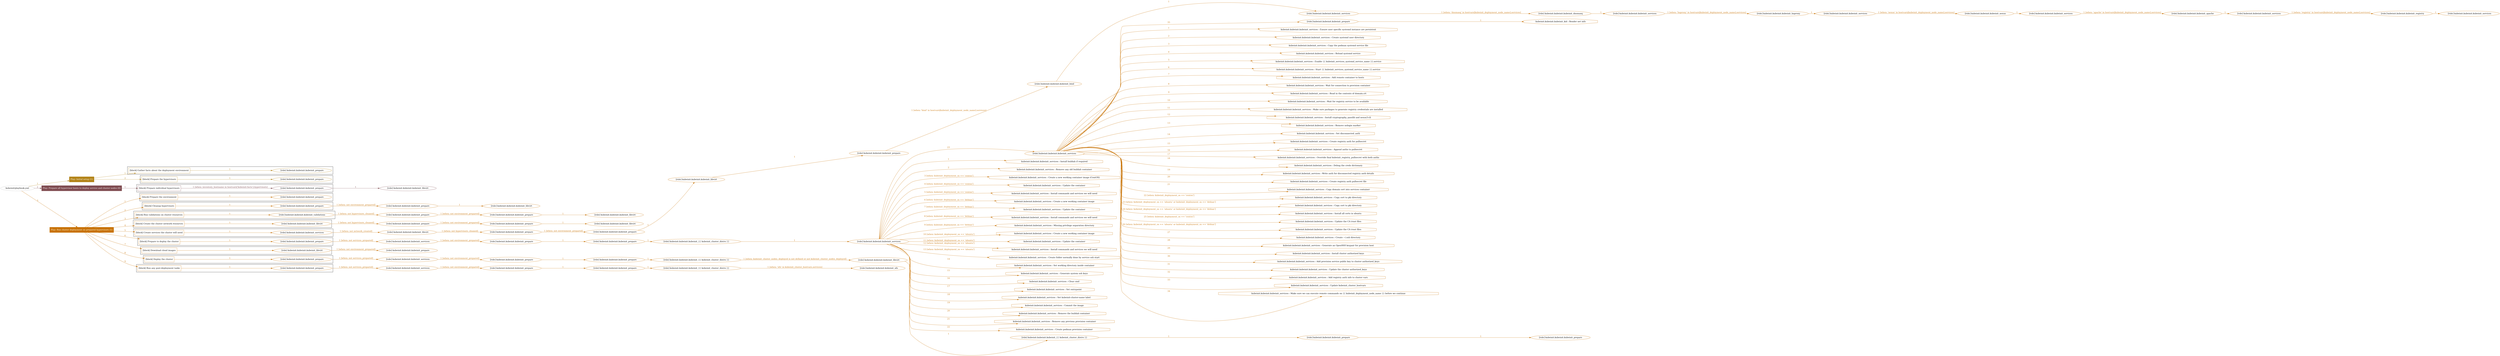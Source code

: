 digraph {
	graph [concentrate=true ordering=in rankdir=LR ratio=fill]
	edge [esep=5 sep=10]
	"kubeinit/playbook.yml" [id=root_node style=dotted]
	play_14b49552 [label="Play: Initial setup (1)" color="#b38419" fontcolor="#ffffff" id=play_14b49552 shape=box style=filled tooltip=localhost]
	"kubeinit/playbook.yml" -> play_14b49552 [label="1 " color="#b38419" fontcolor="#b38419" id=edge_a986f9f5 labeltooltip="1 " tooltip="1 "]
	subgraph "kubeinit.kubeinit.kubeinit_prepare" {
		role_c52e4ba6 [label="[role] kubeinit.kubeinit.kubeinit_prepare" color="#b38419" id=role_c52e4ba6 tooltip="kubeinit.kubeinit.kubeinit_prepare"]
	}
	subgraph "kubeinit.kubeinit.kubeinit_prepare" {
		role_e3ea20e2 [label="[role] kubeinit.kubeinit.kubeinit_prepare" color="#b38419" id=role_e3ea20e2 tooltip="kubeinit.kubeinit.kubeinit_prepare"]
	}
	subgraph "Play: Initial setup (1)" {
		play_14b49552 -> block_df73cec7 [label=1 color="#b38419" fontcolor="#b38419" id=edge_0e573be9 labeltooltip=1 tooltip=1]
		subgraph cluster_block_df73cec7 {
			block_df73cec7 [label="[block] Gather facts about the deployment environment" color="#b38419" id=block_df73cec7 labeltooltip="Gather facts about the deployment environment" shape=box tooltip="Gather facts about the deployment environment"]
			block_df73cec7 -> role_c52e4ba6 [label="1 " color="#b38419" fontcolor="#b38419" id=edge_92d0da86 labeltooltip="1 " tooltip="1 "]
		}
		play_14b49552 -> block_e66798b8 [label=2 color="#b38419" fontcolor="#b38419" id=edge_4ae37275 labeltooltip=2 tooltip=2]
		subgraph cluster_block_e66798b8 {
			block_e66798b8 [label="[block] Prepare the hypervisors" color="#b38419" id=block_e66798b8 labeltooltip="Prepare the hypervisors" shape=box tooltip="Prepare the hypervisors"]
			block_e66798b8 -> role_e3ea20e2 [label="1 " color="#b38419" fontcolor="#b38419" id=edge_d2b40ff8 labeltooltip="1 " tooltip="1 "]
		}
	}
	play_5f19fa8c [label="Play: Prepare all hypervisor hosts to deploy service and cluster nodes (0)" color="#804c51" fontcolor="#ffffff" id=play_5f19fa8c shape=box style=filled tooltip="Play: Prepare all hypervisor hosts to deploy service and cluster nodes (0)"]
	"kubeinit/playbook.yml" -> play_5f19fa8c [label="2 " color="#804c51" fontcolor="#804c51" id=edge_4a686f09 labeltooltip="2 " tooltip="2 "]
	subgraph "kubeinit.kubeinit.kubeinit_libvirt" {
		role_b34cf0af [label="[role] kubeinit.kubeinit.kubeinit_libvirt" color="#804c51" id=role_b34cf0af tooltip="kubeinit.kubeinit.kubeinit_libvirt"]
	}
	subgraph "kubeinit.kubeinit.kubeinit_prepare" {
		role_90ff77d1 [label="[role] kubeinit.kubeinit.kubeinit_prepare" color="#804c51" id=role_90ff77d1 tooltip="kubeinit.kubeinit.kubeinit_prepare"]
		role_90ff77d1 -> role_b34cf0af [label="1 " color="#804c51" fontcolor="#804c51" id=edge_4287f6c4 labeltooltip="1 " tooltip="1 "]
	}
	subgraph "Play: Prepare all hypervisor hosts to deploy service and cluster nodes (0)" {
		play_5f19fa8c -> block_794638ad [label=1 color="#804c51" fontcolor="#804c51" id=edge_c63b0b44 labeltooltip=1 tooltip=1]
		subgraph cluster_block_794638ad {
			block_794638ad [label="[block] Prepare individual hypervisors" color="#804c51" id=block_794638ad labeltooltip="Prepare individual hypervisors" shape=box tooltip="Prepare individual hypervisors"]
			block_794638ad -> role_90ff77d1 [label="1 [when: inventory_hostname in hostvars['kubeinit-facts'].hypervisors]" color="#804c51" fontcolor="#804c51" id=edge_e8cd7607 labeltooltip="1 [when: inventory_hostname in hostvars['kubeinit-facts'].hypervisors]" tooltip="1 [when: inventory_hostname in hostvars['kubeinit-facts'].hypervisors]"]
		}
	}
	play_a1a6cbe8 [label="Play: Run cluster deployment on prepared hypervisors (1)" color="#c87204" fontcolor="#ffffff" id=play_a1a6cbe8 shape=box style=filled tooltip=localhost]
	"kubeinit/playbook.yml" -> play_a1a6cbe8 [label="3 " color="#c87204" fontcolor="#c87204" id=edge_9405912e labeltooltip="3 " tooltip="3 "]
	subgraph "kubeinit.kubeinit.kubeinit_prepare" {
		role_a30bb5e8 [label="[role] kubeinit.kubeinit.kubeinit_prepare" color="#c87204" id=role_a30bb5e8 tooltip="kubeinit.kubeinit.kubeinit_prepare"]
	}
	subgraph "kubeinit.kubeinit.kubeinit_libvirt" {
		role_17483536 [label="[role] kubeinit.kubeinit.kubeinit_libvirt" color="#c87204" id=role_17483536 tooltip="kubeinit.kubeinit.kubeinit_libvirt"]
	}
	subgraph "kubeinit.kubeinit.kubeinit_prepare" {
		role_dd3bead9 [label="[role] kubeinit.kubeinit.kubeinit_prepare" color="#c87204" id=role_dd3bead9 tooltip="kubeinit.kubeinit.kubeinit_prepare"]
		role_dd3bead9 -> role_17483536 [label="1 " color="#c87204" fontcolor="#c87204" id=edge_c972f7fa labeltooltip="1 " tooltip="1 "]
	}
	subgraph "kubeinit.kubeinit.kubeinit_prepare" {
		role_7e6ba223 [label="[role] kubeinit.kubeinit.kubeinit_prepare" color="#c87204" id=role_7e6ba223 tooltip="kubeinit.kubeinit.kubeinit_prepare"]
		role_7e6ba223 -> role_dd3bead9 [label="1 [when: not environment_prepared]" color="#c87204" fontcolor="#c87204" id=edge_593a2364 labeltooltip="1 [when: not environment_prepared]" tooltip="1 [when: not environment_prepared]"]
	}
	subgraph "kubeinit.kubeinit.kubeinit_libvirt" {
		role_f03be914 [label="[role] kubeinit.kubeinit.kubeinit_libvirt" color="#c87204" id=role_f03be914 tooltip="kubeinit.kubeinit.kubeinit_libvirt"]
	}
	subgraph "kubeinit.kubeinit.kubeinit_prepare" {
		role_06a45aa7 [label="[role] kubeinit.kubeinit.kubeinit_prepare" color="#c87204" id=role_06a45aa7 tooltip="kubeinit.kubeinit.kubeinit_prepare"]
		role_06a45aa7 -> role_f03be914 [label="1 " color="#c87204" fontcolor="#c87204" id=edge_1e09e44c labeltooltip="1 " tooltip="1 "]
	}
	subgraph "kubeinit.kubeinit.kubeinit_prepare" {
		role_afc1d2fc [label="[role] kubeinit.kubeinit.kubeinit_prepare" color="#c87204" id=role_afc1d2fc tooltip="kubeinit.kubeinit.kubeinit_prepare"]
		role_afc1d2fc -> role_06a45aa7 [label="1 [when: not environment_prepared]" color="#c87204" fontcolor="#c87204" id=edge_bf6ff59b labeltooltip="1 [when: not environment_prepared]" tooltip="1 [when: not environment_prepared]"]
	}
	subgraph "kubeinit.kubeinit.kubeinit_validations" {
		role_f39ff398 [label="[role] kubeinit.kubeinit.kubeinit_validations" color="#c87204" id=role_f39ff398 tooltip="kubeinit.kubeinit.kubeinit_validations"]
		role_f39ff398 -> role_afc1d2fc [label="1 [when: not hypervisors_cleaned]" color="#c87204" fontcolor="#c87204" id=edge_bf6860e7 labeltooltip="1 [when: not hypervisors_cleaned]" tooltip="1 [when: not hypervisors_cleaned]"]
	}
	subgraph "kubeinit.kubeinit.kubeinit_libvirt" {
		role_f57dee1e [label="[role] kubeinit.kubeinit.kubeinit_libvirt" color="#c87204" id=role_f57dee1e tooltip="kubeinit.kubeinit.kubeinit_libvirt"]
	}
	subgraph "kubeinit.kubeinit.kubeinit_prepare" {
		role_b120816a [label="[role] kubeinit.kubeinit.kubeinit_prepare" color="#c87204" id=role_b120816a tooltip="kubeinit.kubeinit.kubeinit_prepare"]
		role_b120816a -> role_f57dee1e [label="1 " color="#c87204" fontcolor="#c87204" id=edge_47610585 labeltooltip="1 " tooltip="1 "]
	}
	subgraph "kubeinit.kubeinit.kubeinit_prepare" {
		role_3b7d7206 [label="[role] kubeinit.kubeinit.kubeinit_prepare" color="#c87204" id=role_3b7d7206 tooltip="kubeinit.kubeinit.kubeinit_prepare"]
		role_3b7d7206 -> role_b120816a [label="1 [when: not environment_prepared]" color="#c87204" fontcolor="#c87204" id=edge_65657459 labeltooltip="1 [when: not environment_prepared]" tooltip="1 [when: not environment_prepared]"]
	}
	subgraph "kubeinit.kubeinit.kubeinit_libvirt" {
		role_f8a3a617 [label="[role] kubeinit.kubeinit.kubeinit_libvirt" color="#c87204" id=role_f8a3a617 tooltip="kubeinit.kubeinit.kubeinit_libvirt"]
		role_f8a3a617 -> role_3b7d7206 [label="1 [when: not hypervisors_cleaned]" color="#c87204" fontcolor="#c87204" id=edge_04e09b4f labeltooltip="1 [when: not hypervisors_cleaned]" tooltip="1 [when: not hypervisors_cleaned]"]
	}
	subgraph "kubeinit.kubeinit.kubeinit_services" {
		role_aaa1e3bf [label="[role] kubeinit.kubeinit.kubeinit_services" color="#c87204" id=role_aaa1e3bf tooltip="kubeinit.kubeinit.kubeinit_services"]
	}
	subgraph "kubeinit.kubeinit.kubeinit_registry" {
		role_166652f7 [label="[role] kubeinit.kubeinit.kubeinit_registry" color="#c87204" id=role_166652f7 tooltip="kubeinit.kubeinit.kubeinit_registry"]
		role_166652f7 -> role_aaa1e3bf [label="1 " color="#c87204" fontcolor="#c87204" id=edge_fe655e1a labeltooltip="1 " tooltip="1 "]
	}
	subgraph "kubeinit.kubeinit.kubeinit_services" {
		role_41c83ebe [label="[role] kubeinit.kubeinit.kubeinit_services" color="#c87204" id=role_41c83ebe tooltip="kubeinit.kubeinit.kubeinit_services"]
		role_41c83ebe -> role_166652f7 [label="1 [when: 'registry' in hostvars[kubeinit_deployment_node_name].services]" color="#c87204" fontcolor="#c87204" id=edge_52c78a67 labeltooltip="1 [when: 'registry' in hostvars[kubeinit_deployment_node_name].services]" tooltip="1 [when: 'registry' in hostvars[kubeinit_deployment_node_name].services]"]
	}
	subgraph "kubeinit.kubeinit.kubeinit_apache" {
		role_ee3db47d [label="[role] kubeinit.kubeinit.kubeinit_apache" color="#c87204" id=role_ee3db47d tooltip="kubeinit.kubeinit.kubeinit_apache"]
		role_ee3db47d -> role_41c83ebe [label="1 " color="#c87204" fontcolor="#c87204" id=edge_4f78013e labeltooltip="1 " tooltip="1 "]
	}
	subgraph "kubeinit.kubeinit.kubeinit_services" {
		role_f1daa337 [label="[role] kubeinit.kubeinit.kubeinit_services" color="#c87204" id=role_f1daa337 tooltip="kubeinit.kubeinit.kubeinit_services"]
		role_f1daa337 -> role_ee3db47d [label="1 [when: 'apache' in hostvars[kubeinit_deployment_node_name].services]" color="#c87204" fontcolor="#c87204" id=edge_5a21b965 labeltooltip="1 [when: 'apache' in hostvars[kubeinit_deployment_node_name].services]" tooltip="1 [when: 'apache' in hostvars[kubeinit_deployment_node_name].services]"]
	}
	subgraph "kubeinit.kubeinit.kubeinit_nexus" {
		role_b5858739 [label="[role] kubeinit.kubeinit.kubeinit_nexus" color="#c87204" id=role_b5858739 tooltip="kubeinit.kubeinit.kubeinit_nexus"]
		role_b5858739 -> role_f1daa337 [label="1 " color="#c87204" fontcolor="#c87204" id=edge_f727fecd labeltooltip="1 " tooltip="1 "]
	}
	subgraph "kubeinit.kubeinit.kubeinit_services" {
		role_0dfc862a [label="[role] kubeinit.kubeinit.kubeinit_services" color="#c87204" id=role_0dfc862a tooltip="kubeinit.kubeinit.kubeinit_services"]
		role_0dfc862a -> role_b5858739 [label="1 [when: 'nexus' in hostvars[kubeinit_deployment_node_name].services]" color="#c87204" fontcolor="#c87204" id=edge_68ad1249 labeltooltip="1 [when: 'nexus' in hostvars[kubeinit_deployment_node_name].services]" tooltip="1 [when: 'nexus' in hostvars[kubeinit_deployment_node_name].services]"]
	}
	subgraph "kubeinit.kubeinit.kubeinit_haproxy" {
		role_a8c46e12 [label="[role] kubeinit.kubeinit.kubeinit_haproxy" color="#c87204" id=role_a8c46e12 tooltip="kubeinit.kubeinit.kubeinit_haproxy"]
		role_a8c46e12 -> role_0dfc862a [label="1 " color="#c87204" fontcolor="#c87204" id=edge_65d0a08c labeltooltip="1 " tooltip="1 "]
	}
	subgraph "kubeinit.kubeinit.kubeinit_services" {
		role_1e174405 [label="[role] kubeinit.kubeinit.kubeinit_services" color="#c87204" id=role_1e174405 tooltip="kubeinit.kubeinit.kubeinit_services"]
		role_1e174405 -> role_a8c46e12 [label="1 [when: 'haproxy' in hostvars[kubeinit_deployment_node_name].services]" color="#c87204" fontcolor="#c87204" id=edge_b3297261 labeltooltip="1 [when: 'haproxy' in hostvars[kubeinit_deployment_node_name].services]" tooltip="1 [when: 'haproxy' in hostvars[kubeinit_deployment_node_name].services]"]
	}
	subgraph "kubeinit.kubeinit.kubeinit_dnsmasq" {
		role_90327a6c [label="[role] kubeinit.kubeinit.kubeinit_dnsmasq" color="#c87204" id=role_90327a6c tooltip="kubeinit.kubeinit.kubeinit_dnsmasq"]
		role_90327a6c -> role_1e174405 [label="1 " color="#c87204" fontcolor="#c87204" id=edge_d9d99adb labeltooltip="1 " tooltip="1 "]
	}
	subgraph "kubeinit.kubeinit.kubeinit_services" {
		role_fb96ee8d [label="[role] kubeinit.kubeinit.kubeinit_services" color="#c87204" id=role_fb96ee8d tooltip="kubeinit.kubeinit.kubeinit_services"]
		role_fb96ee8d -> role_90327a6c [label="1 [when: 'dnsmasq' in hostvars[kubeinit_deployment_node_name].services]" color="#c87204" fontcolor="#c87204" id=edge_5150b29b labeltooltip="1 [when: 'dnsmasq' in hostvars[kubeinit_deployment_node_name].services]" tooltip="1 [when: 'dnsmasq' in hostvars[kubeinit_deployment_node_name].services]"]
	}
	subgraph "kubeinit.kubeinit.kubeinit_bind" {
		role_d61b7797 [label="[role] kubeinit.kubeinit.kubeinit_bind" color="#c87204" id=role_d61b7797 tooltip="kubeinit.kubeinit.kubeinit_bind"]
		role_d61b7797 -> role_fb96ee8d [label="1 " color="#c87204" fontcolor="#c87204" id=edge_3a159336 labeltooltip="1 " tooltip="1 "]
	}
	subgraph "kubeinit.kubeinit.kubeinit_prepare" {
		role_449207cf [label="[role] kubeinit.kubeinit.kubeinit_prepare" color="#c87204" id=role_449207cf tooltip="kubeinit.kubeinit.kubeinit_prepare"]
		role_449207cf -> role_d61b7797 [label="1 [when: 'bind' in hostvars[kubeinit_deployment_node_name].services]" color="#c87204" fontcolor="#c87204" id=edge_28a02594 labeltooltip="1 [when: 'bind' in hostvars[kubeinit_deployment_node_name].services]" tooltip="1 [when: 'bind' in hostvars[kubeinit_deployment_node_name].services]"]
	}
	subgraph "kubeinit.kubeinit.kubeinit_libvirt" {
		role_b91aa616 [label="[role] kubeinit.kubeinit.kubeinit_libvirt" color="#c87204" id=role_b91aa616 tooltip="kubeinit.kubeinit.kubeinit_libvirt"]
		role_b91aa616 -> role_449207cf [label="1 " color="#c87204" fontcolor="#c87204" id=edge_6de85b43 labeltooltip="1 " tooltip="1 "]
	}
	subgraph "kubeinit.kubeinit.kubeinit_prepare" {
		role_0d745411 [label="[role] kubeinit.kubeinit.kubeinit_prepare" color="#c87204" id=role_0d745411 tooltip="kubeinit.kubeinit.kubeinit_prepare"]
		role_0d745411 -> role_b91aa616 [label="1 " color="#c87204" fontcolor="#c87204" id=edge_c93659b0 labeltooltip="1 " tooltip="1 "]
	}
	subgraph "kubeinit.kubeinit.kubeinit_prepare" {
		role_165c6d7b [label="[role] kubeinit.kubeinit.kubeinit_prepare" color="#c87204" id=role_165c6d7b tooltip="kubeinit.kubeinit.kubeinit_prepare"]
		role_165c6d7b -> role_0d745411 [label="1 [when: not environment_prepared]" color="#c87204" fontcolor="#c87204" id=edge_9a84360a labeltooltip="1 [when: not environment_prepared]" tooltip="1 [when: not environment_prepared]"]
	}
	subgraph "kubeinit.kubeinit.kubeinit_libvirt" {
		role_c297d631 [label="[role] kubeinit.kubeinit.kubeinit_libvirt" color="#c87204" id=role_c297d631 tooltip="kubeinit.kubeinit.kubeinit_libvirt"]
		role_c297d631 -> role_165c6d7b [label="1 [when: not hypervisors_cleaned]" color="#c87204" fontcolor="#c87204" id=edge_70e7e225 labeltooltip="1 [when: not hypervisors_cleaned]" tooltip="1 [when: not hypervisors_cleaned]"]
	}
	subgraph "kubeinit.kubeinit.kubeinit_services" {
		role_09ea6b0f [label="[role] kubeinit.kubeinit.kubeinit_services" color="#c87204" id=role_09ea6b0f tooltip="kubeinit.kubeinit.kubeinit_services"]
		role_09ea6b0f -> role_c297d631 [label="1 [when: not network_created]" color="#c87204" fontcolor="#c87204" id=edge_462a068d labeltooltip="1 [when: not network_created]" tooltip="1 [when: not network_created]"]
	}
	subgraph "kubeinit.kubeinit.kubeinit_prepare" {
		role_a5823608 [label="[role] kubeinit.kubeinit.kubeinit_prepare" color="#c87204" id=role_a5823608 tooltip="kubeinit.kubeinit.kubeinit_prepare"]
		task_0bee5dcc [label="kubeinit.kubeinit.kubeinit_kid : Render net info" color="#c87204" id=task_0bee5dcc shape=octagon tooltip="kubeinit.kubeinit.kubeinit_kid : Render net info"]
		role_a5823608 -> task_0bee5dcc [label="1 " color="#c87204" fontcolor="#c87204" id=edge_98d66ce1 labeltooltip="1 " tooltip="1 "]
	}
	subgraph "kubeinit.kubeinit.kubeinit_services" {
		role_98a66a96 [label="[role] kubeinit.kubeinit.kubeinit_services" color="#c87204" id=role_98a66a96 tooltip="kubeinit.kubeinit.kubeinit_services"]
		task_49e4d06f [label="kubeinit.kubeinit.kubeinit_services : Ensure user specific systemd instance are persistent" color="#c87204" id=task_49e4d06f shape=octagon tooltip="kubeinit.kubeinit.kubeinit_services : Ensure user specific systemd instance are persistent"]
		role_98a66a96 -> task_49e4d06f [label="1 " color="#c87204" fontcolor="#c87204" id=edge_032ee40f labeltooltip="1 " tooltip="1 "]
		task_244deec5 [label="kubeinit.kubeinit.kubeinit_services : Create systemd user directory" color="#c87204" id=task_244deec5 shape=octagon tooltip="kubeinit.kubeinit.kubeinit_services : Create systemd user directory"]
		role_98a66a96 -> task_244deec5 [label="2 " color="#c87204" fontcolor="#c87204" id=edge_32d5833c labeltooltip="2 " tooltip="2 "]
		task_f905f146 [label="kubeinit.kubeinit.kubeinit_services : Copy the podman systemd service file" color="#c87204" id=task_f905f146 shape=octagon tooltip="kubeinit.kubeinit.kubeinit_services : Copy the podman systemd service file"]
		role_98a66a96 -> task_f905f146 [label="3 " color="#c87204" fontcolor="#c87204" id=edge_af263d8a labeltooltip="3 " tooltip="3 "]
		task_ef0f544e [label="kubeinit.kubeinit.kubeinit_services : Reload systemd service" color="#c87204" id=task_ef0f544e shape=octagon tooltip="kubeinit.kubeinit.kubeinit_services : Reload systemd service"]
		role_98a66a96 -> task_ef0f544e [label="4 " color="#c87204" fontcolor="#c87204" id=edge_ed5d85e0 labeltooltip="4 " tooltip="4 "]
		task_0283d09c [label="kubeinit.kubeinit.kubeinit_services : Enable {{ kubeinit_services_systemd_service_name }}.service" color="#c87204" id=task_0283d09c shape=octagon tooltip="kubeinit.kubeinit.kubeinit_services : Enable {{ kubeinit_services_systemd_service_name }}.service"]
		role_98a66a96 -> task_0283d09c [label="5 " color="#c87204" fontcolor="#c87204" id=edge_3c37c8f4 labeltooltip="5 " tooltip="5 "]
		task_30a2f1d0 [label="kubeinit.kubeinit.kubeinit_services : Start {{ kubeinit_services_systemd_service_name }}.service" color="#c87204" id=task_30a2f1d0 shape=octagon tooltip="kubeinit.kubeinit.kubeinit_services : Start {{ kubeinit_services_systemd_service_name }}.service"]
		role_98a66a96 -> task_30a2f1d0 [label="6 " color="#c87204" fontcolor="#c87204" id=edge_1918f918 labeltooltip="6 " tooltip="6 "]
		task_5c8901ee [label="kubeinit.kubeinit.kubeinit_services : Add remote container to hosts" color="#c87204" id=task_5c8901ee shape=octagon tooltip="kubeinit.kubeinit.kubeinit_services : Add remote container to hosts"]
		role_98a66a96 -> task_5c8901ee [label="7 " color="#c87204" fontcolor="#c87204" id=edge_558938bf labeltooltip="7 " tooltip="7 "]
		task_d16afaf0 [label="kubeinit.kubeinit.kubeinit_services : Wait for connection to provision container" color="#c87204" id=task_d16afaf0 shape=octagon tooltip="kubeinit.kubeinit.kubeinit_services : Wait for connection to provision container"]
		role_98a66a96 -> task_d16afaf0 [label="8 " color="#c87204" fontcolor="#c87204" id=edge_e52eb3bf labeltooltip="8 " tooltip="8 "]
		task_ceae9f1d [label="kubeinit.kubeinit.kubeinit_services : Read in the contents of domain.crt" color="#c87204" id=task_ceae9f1d shape=octagon tooltip="kubeinit.kubeinit.kubeinit_services : Read in the contents of domain.crt"]
		role_98a66a96 -> task_ceae9f1d [label="9 " color="#c87204" fontcolor="#c87204" id=edge_4d0b089c labeltooltip="9 " tooltip="9 "]
		task_f2282ed3 [label="kubeinit.kubeinit.kubeinit_services : Wait for registry service to be available" color="#c87204" id=task_f2282ed3 shape=octagon tooltip="kubeinit.kubeinit.kubeinit_services : Wait for registry service to be available"]
		role_98a66a96 -> task_f2282ed3 [label="10 " color="#c87204" fontcolor="#c87204" id=edge_bd885521 labeltooltip="10 " tooltip="10 "]
		task_ec4ba01b [label="kubeinit.kubeinit.kubeinit_services : Make sure packages to generate registry credentials are installed" color="#c87204" id=task_ec4ba01b shape=octagon tooltip="kubeinit.kubeinit.kubeinit_services : Make sure packages to generate registry credentials are installed"]
		role_98a66a96 -> task_ec4ba01b [label="11 " color="#c87204" fontcolor="#c87204" id=edge_45d31757 labeltooltip="11 " tooltip="11 "]
		task_61ea5884 [label="kubeinit.kubeinit.kubeinit_services : Install cryptography, passlib and nexus3-cli" color="#c87204" id=task_61ea5884 shape=octagon tooltip="kubeinit.kubeinit.kubeinit_services : Install cryptography, passlib and nexus3-cli"]
		role_98a66a96 -> task_61ea5884 [label="12 " color="#c87204" fontcolor="#c87204" id=edge_80b260c4 labeltooltip="12 " tooltip="12 "]
		task_0404d91e [label="kubeinit.kubeinit.kubeinit_services : Remove nologin marker" color="#c87204" id=task_0404d91e shape=octagon tooltip="kubeinit.kubeinit.kubeinit_services : Remove nologin marker"]
		role_98a66a96 -> task_0404d91e [label="13 " color="#c87204" fontcolor="#c87204" id=edge_97a1a985 labeltooltip="13 " tooltip="13 "]
		task_41164f62 [label="kubeinit.kubeinit.kubeinit_services : Set disconnected_auth" color="#c87204" id=task_41164f62 shape=octagon tooltip="kubeinit.kubeinit.kubeinit_services : Set disconnected_auth"]
		role_98a66a96 -> task_41164f62 [label="14 " color="#c87204" fontcolor="#c87204" id=edge_256f8777 labeltooltip="14 " tooltip="14 "]
		task_9260ff17 [label="kubeinit.kubeinit.kubeinit_services : Create registry auth for pullsecret" color="#c87204" id=task_9260ff17 shape=octagon tooltip="kubeinit.kubeinit.kubeinit_services : Create registry auth for pullsecret"]
		role_98a66a96 -> task_9260ff17 [label="15 " color="#c87204" fontcolor="#c87204" id=edge_aa6edb82 labeltooltip="15 " tooltip="15 "]
		task_2f8a5fc6 [label="kubeinit.kubeinit.kubeinit_services : Append auths to pullsecret" color="#c87204" id=task_2f8a5fc6 shape=octagon tooltip="kubeinit.kubeinit.kubeinit_services : Append auths to pullsecret"]
		role_98a66a96 -> task_2f8a5fc6 [label="16 " color="#c87204" fontcolor="#c87204" id=edge_a07389bd labeltooltip="16 " tooltip="16 "]
		task_87f32be9 [label="kubeinit.kubeinit.kubeinit_services : Override final kubeinit_registry_pullsecret with both auths" color="#c87204" id=task_87f32be9 shape=octagon tooltip="kubeinit.kubeinit.kubeinit_services : Override final kubeinit_registry_pullsecret with both auths"]
		role_98a66a96 -> task_87f32be9 [label="17 " color="#c87204" fontcolor="#c87204" id=edge_c97fc7d3 labeltooltip="17 " tooltip="17 "]
		task_c333db0b [label="kubeinit.kubeinit.kubeinit_services : Debug the creds dictionary" color="#c87204" id=task_c333db0b shape=octagon tooltip="kubeinit.kubeinit.kubeinit_services : Debug the creds dictionary"]
		role_98a66a96 -> task_c333db0b [label="18 " color="#c87204" fontcolor="#c87204" id=edge_b3288c5d labeltooltip="18 " tooltip="18 "]
		task_b1cd8706 [label="kubeinit.kubeinit.kubeinit_services : Write auth for disconnected registry auth details" color="#c87204" id=task_b1cd8706 shape=octagon tooltip="kubeinit.kubeinit.kubeinit_services : Write auth for disconnected registry auth details"]
		role_98a66a96 -> task_b1cd8706 [label="19 " color="#c87204" fontcolor="#c87204" id=edge_37c8a78a labeltooltip="19 " tooltip="19 "]
		task_ac762a9e [label="kubeinit.kubeinit.kubeinit_services : Create registry auth pullsecret file" color="#c87204" id=task_ac762a9e shape=octagon tooltip="kubeinit.kubeinit.kubeinit_services : Create registry auth pullsecret file"]
		role_98a66a96 -> task_ac762a9e [label="20 " color="#c87204" fontcolor="#c87204" id=edge_f92ff9a3 labeltooltip="20 " tooltip="20 "]
		task_2e6e21cb [label="kubeinit.kubeinit.kubeinit_services : Copy domain cert into services container" color="#c87204" id=task_2e6e21cb shape=octagon tooltip="kubeinit.kubeinit.kubeinit_services : Copy domain cert into services container"]
		role_98a66a96 -> task_2e6e21cb [label="21 " color="#c87204" fontcolor="#c87204" id=edge_0c2b1e9d labeltooltip="21 " tooltip="21 "]
		task_a56305eb [label="kubeinit.kubeinit.kubeinit_services : Copy cert to pki directory" color="#c87204" id=task_a56305eb shape=octagon tooltip="kubeinit.kubeinit.kubeinit_services : Copy cert to pki directory"]
		role_98a66a96 -> task_a56305eb [label="22 [when: kubeinit_deployment_os == 'centos']" color="#c87204" fontcolor="#c87204" id=edge_6df8f9f9 labeltooltip="22 [when: kubeinit_deployment_os == 'centos']" tooltip="22 [when: kubeinit_deployment_os == 'centos']"]
		task_9d3c7a23 [label="kubeinit.kubeinit.kubeinit_services : Copy cert to pki directory" color="#c87204" id=task_9d3c7a23 shape=octagon tooltip="kubeinit.kubeinit.kubeinit_services : Copy cert to pki directory"]
		role_98a66a96 -> task_9d3c7a23 [label="23 [when: kubeinit_deployment_os == 'ubuntu' or kubeinit_deployment_os == 'debian']" color="#c87204" fontcolor="#c87204" id=edge_798334ef labeltooltip="23 [when: kubeinit_deployment_os == 'ubuntu' or kubeinit_deployment_os == 'debian']" tooltip="23 [when: kubeinit_deployment_os == 'ubuntu' or kubeinit_deployment_os == 'debian']"]
		task_382c5072 [label="kubeinit.kubeinit.kubeinit_services : Install all certs in ubuntu" color="#c87204" id=task_382c5072 shape=octagon tooltip="kubeinit.kubeinit.kubeinit_services : Install all certs in ubuntu"]
		role_98a66a96 -> task_382c5072 [label="24 [when: kubeinit_deployment_os == 'ubuntu' or kubeinit_deployment_os == 'debian']" color="#c87204" fontcolor="#c87204" id=edge_3c798eec labeltooltip="24 [when: kubeinit_deployment_os == 'ubuntu' or kubeinit_deployment_os == 'debian']" tooltip="24 [when: kubeinit_deployment_os == 'ubuntu' or kubeinit_deployment_os == 'debian']"]
		task_754db54e [label="kubeinit.kubeinit.kubeinit_services : Update the CA trust files" color="#c87204" id=task_754db54e shape=octagon tooltip="kubeinit.kubeinit.kubeinit_services : Update the CA trust files"]
		role_98a66a96 -> task_754db54e [label="25 [when: kubeinit_deployment_os == 'centos']" color="#c87204" fontcolor="#c87204" id=edge_daa41571 labeltooltip="25 [when: kubeinit_deployment_os == 'centos']" tooltip="25 [when: kubeinit_deployment_os == 'centos']"]
		task_a147da29 [label="kubeinit.kubeinit.kubeinit_services : Update the CA trust files" color="#c87204" id=task_a147da29 shape=octagon tooltip="kubeinit.kubeinit.kubeinit_services : Update the CA trust files"]
		role_98a66a96 -> task_a147da29 [label="26 [when: kubeinit_deployment_os == 'ubuntu' or kubeinit_deployment_os == 'debian']" color="#c87204" fontcolor="#c87204" id=edge_f9c717dc labeltooltip="26 [when: kubeinit_deployment_os == 'ubuntu' or kubeinit_deployment_os == 'debian']" tooltip="26 [when: kubeinit_deployment_os == 'ubuntu' or kubeinit_deployment_os == 'debian']"]
		task_0de976be [label="kubeinit.kubeinit.kubeinit_services : Create ~/.ssh directory" color="#c87204" id=task_0de976be shape=octagon tooltip="kubeinit.kubeinit.kubeinit_services : Create ~/.ssh directory"]
		role_98a66a96 -> task_0de976be [label="27 " color="#c87204" fontcolor="#c87204" id=edge_6ef12c9b labeltooltip="27 " tooltip="27 "]
		task_4e99ddeb [label="kubeinit.kubeinit.kubeinit_services : Generate an OpenSSH keypair for provision host" color="#c87204" id=task_4e99ddeb shape=octagon tooltip="kubeinit.kubeinit.kubeinit_services : Generate an OpenSSH keypair for provision host"]
		role_98a66a96 -> task_4e99ddeb [label="28 " color="#c87204" fontcolor="#c87204" id=edge_50e0fe95 labeltooltip="28 " tooltip="28 "]
		task_5c3d356f [label="kubeinit.kubeinit.kubeinit_services : Install cluster authorized keys" color="#c87204" id=task_5c3d356f shape=octagon tooltip="kubeinit.kubeinit.kubeinit_services : Install cluster authorized keys"]
		role_98a66a96 -> task_5c3d356f [label="29 " color="#c87204" fontcolor="#c87204" id=edge_1a003898 labeltooltip="29 " tooltip="29 "]
		task_f0157242 [label="kubeinit.kubeinit.kubeinit_services : Add provision service public key to cluster authorized_keys" color="#c87204" id=task_f0157242 shape=octagon tooltip="kubeinit.kubeinit.kubeinit_services : Add provision service public key to cluster authorized_keys"]
		role_98a66a96 -> task_f0157242 [label="30 " color="#c87204" fontcolor="#c87204" id=edge_92a933ab labeltooltip="30 " tooltip="30 "]
		task_866e7571 [label="kubeinit.kubeinit.kubeinit_services : Update the cluster authorized_keys" color="#c87204" id=task_866e7571 shape=octagon tooltip="kubeinit.kubeinit.kubeinit_services : Update the cluster authorized_keys"]
		role_98a66a96 -> task_866e7571 [label="31 " color="#c87204" fontcolor="#c87204" id=edge_fcca4283 labeltooltip="31 " tooltip="31 "]
		task_80b9d620 [label="kubeinit.kubeinit.kubeinit_services : Add registry auth info to cluster vars" color="#c87204" id=task_80b9d620 shape=octagon tooltip="kubeinit.kubeinit.kubeinit_services : Add registry auth info to cluster vars"]
		role_98a66a96 -> task_80b9d620 [label="32 " color="#c87204" fontcolor="#c87204" id=edge_0bcdc6d6 labeltooltip="32 " tooltip="32 "]
		task_2d22c433 [label="kubeinit.kubeinit.kubeinit_services : Update kubeinit_cluster_hostvars" color="#c87204" id=task_2d22c433 shape=octagon tooltip="kubeinit.kubeinit.kubeinit_services : Update kubeinit_cluster_hostvars"]
		role_98a66a96 -> task_2d22c433 [label="33 " color="#c87204" fontcolor="#c87204" id=edge_c7fa70ab labeltooltip="33 " tooltip="33 "]
		task_ffedbf8c [label="kubeinit.kubeinit.kubeinit_services : Make sure we can execute remote commands on {{ kubeinit_deployment_node_name }} before we continue" color="#c87204" id=task_ffedbf8c shape=octagon tooltip="kubeinit.kubeinit.kubeinit_services : Make sure we can execute remote commands on {{ kubeinit_deployment_node_name }} before we continue"]
		role_98a66a96 -> task_ffedbf8c [label="34 " color="#c87204" fontcolor="#c87204" id=edge_e6ede645 labeltooltip="34 " tooltip="34 "]
		role_98a66a96 -> role_a5823608 [label="35 " color="#c87204" fontcolor="#c87204" id=edge_a0cbf6b0 labeltooltip="35 " tooltip="35 "]
	}
	subgraph "kubeinit.kubeinit.kubeinit_services" {
		role_20cb21c3 [label="[role] kubeinit.kubeinit.kubeinit_services" color="#c87204" id=role_20cb21c3 tooltip="kubeinit.kubeinit.kubeinit_services"]
		task_7e5bd17b [label="kubeinit.kubeinit.kubeinit_services : Install buildah if required" color="#c87204" id=task_7e5bd17b shape=octagon tooltip="kubeinit.kubeinit.kubeinit_services : Install buildah if required"]
		role_20cb21c3 -> task_7e5bd17b [label="1 " color="#c87204" fontcolor="#c87204" id=edge_6b678549 labeltooltip="1 " tooltip="1 "]
		task_813c2d06 [label="kubeinit.kubeinit.kubeinit_services : Remove any old buildah container" color="#c87204" id=task_813c2d06 shape=octagon tooltip="kubeinit.kubeinit.kubeinit_services : Remove any old buildah container"]
		role_20cb21c3 -> task_813c2d06 [label="2 " color="#c87204" fontcolor="#c87204" id=edge_b5aa9f21 labeltooltip="2 " tooltip="2 "]
		task_70cdf5c8 [label="kubeinit.kubeinit.kubeinit_services : Create a new working container image (CentOS)" color="#c87204" id=task_70cdf5c8 shape=octagon tooltip="kubeinit.kubeinit.kubeinit_services : Create a new working container image (CentOS)"]
		role_20cb21c3 -> task_70cdf5c8 [label="3 [when: kubeinit_deployment_os == 'centos']" color="#c87204" fontcolor="#c87204" id=edge_30f8aa4e labeltooltip="3 [when: kubeinit_deployment_os == 'centos']" tooltip="3 [when: kubeinit_deployment_os == 'centos']"]
		task_19294a68 [label="kubeinit.kubeinit.kubeinit_services : Update the container" color="#c87204" id=task_19294a68 shape=octagon tooltip="kubeinit.kubeinit.kubeinit_services : Update the container"]
		role_20cb21c3 -> task_19294a68 [label="4 [when: kubeinit_deployment_os == 'centos']" color="#c87204" fontcolor="#c87204" id=edge_bb536d1b labeltooltip="4 [when: kubeinit_deployment_os == 'centos']" tooltip="4 [when: kubeinit_deployment_os == 'centos']"]
		task_cc4dacd2 [label="kubeinit.kubeinit.kubeinit_services : Install commands and services we will need" color="#c87204" id=task_cc4dacd2 shape=octagon tooltip="kubeinit.kubeinit.kubeinit_services : Install commands and services we will need"]
		role_20cb21c3 -> task_cc4dacd2 [label="5 [when: kubeinit_deployment_os == 'centos']" color="#c87204" fontcolor="#c87204" id=edge_ae8db8f2 labeltooltip="5 [when: kubeinit_deployment_os == 'centos']" tooltip="5 [when: kubeinit_deployment_os == 'centos']"]
		task_eab16f62 [label="kubeinit.kubeinit.kubeinit_services : Create a new working container image" color="#c87204" id=task_eab16f62 shape=octagon tooltip="kubeinit.kubeinit.kubeinit_services : Create a new working container image"]
		role_20cb21c3 -> task_eab16f62 [label="6 [when: kubeinit_deployment_os == 'debian']" color="#c87204" fontcolor="#c87204" id=edge_3a724f9b labeltooltip="6 [when: kubeinit_deployment_os == 'debian']" tooltip="6 [when: kubeinit_deployment_os == 'debian']"]
		task_f3b01276 [label="kubeinit.kubeinit.kubeinit_services : Update the container" color="#c87204" id=task_f3b01276 shape=octagon tooltip="kubeinit.kubeinit.kubeinit_services : Update the container"]
		role_20cb21c3 -> task_f3b01276 [label="7 [when: kubeinit_deployment_os == 'debian']" color="#c87204" fontcolor="#c87204" id=edge_ac4dc014 labeltooltip="7 [when: kubeinit_deployment_os == 'debian']" tooltip="7 [when: kubeinit_deployment_os == 'debian']"]
		task_e0d90c67 [label="kubeinit.kubeinit.kubeinit_services : Install commands and services we will need" color="#c87204" id=task_e0d90c67 shape=octagon tooltip="kubeinit.kubeinit.kubeinit_services : Install commands and services we will need"]
		role_20cb21c3 -> task_e0d90c67 [label="8 [when: kubeinit_deployment_os == 'debian']" color="#c87204" fontcolor="#c87204" id=edge_0ec685cf labeltooltip="8 [when: kubeinit_deployment_os == 'debian']" tooltip="8 [when: kubeinit_deployment_os == 'debian']"]
		task_c7be6d49 [label="kubeinit.kubeinit.kubeinit_services : Missing privilege separation directory" color="#c87204" id=task_c7be6d49 shape=octagon tooltip="kubeinit.kubeinit.kubeinit_services : Missing privilege separation directory"]
		role_20cb21c3 -> task_c7be6d49 [label="9 [when: kubeinit_deployment_os == 'debian']" color="#c87204" fontcolor="#c87204" id=edge_d71b1ea8 labeltooltip="9 [when: kubeinit_deployment_os == 'debian']" tooltip="9 [when: kubeinit_deployment_os == 'debian']"]
		task_265174bd [label="kubeinit.kubeinit.kubeinit_services : Create a new working container image" color="#c87204" id=task_265174bd shape=octagon tooltip="kubeinit.kubeinit.kubeinit_services : Create a new working container image"]
		role_20cb21c3 -> task_265174bd [label="10 [when: kubeinit_deployment_os == 'ubuntu']" color="#c87204" fontcolor="#c87204" id=edge_6f131173 labeltooltip="10 [when: kubeinit_deployment_os == 'ubuntu']" tooltip="10 [when: kubeinit_deployment_os == 'ubuntu']"]
		task_92a3486d [label="kubeinit.kubeinit.kubeinit_services : Update the container" color="#c87204" id=task_92a3486d shape=octagon tooltip="kubeinit.kubeinit.kubeinit_services : Update the container"]
		role_20cb21c3 -> task_92a3486d [label="11 [when: kubeinit_deployment_os == 'ubuntu']" color="#c87204" fontcolor="#c87204" id=edge_e5cf8729 labeltooltip="11 [when: kubeinit_deployment_os == 'ubuntu']" tooltip="11 [when: kubeinit_deployment_os == 'ubuntu']"]
		task_5f642ae5 [label="kubeinit.kubeinit.kubeinit_services : Install commands and services we will need" color="#c87204" id=task_5f642ae5 shape=octagon tooltip="kubeinit.kubeinit.kubeinit_services : Install commands and services we will need"]
		role_20cb21c3 -> task_5f642ae5 [label="12 [when: kubeinit_deployment_os == 'ubuntu']" color="#c87204" fontcolor="#c87204" id=edge_4adb4f0e labeltooltip="12 [when: kubeinit_deployment_os == 'ubuntu']" tooltip="12 [when: kubeinit_deployment_os == 'ubuntu']"]
		task_bc419a14 [label="kubeinit.kubeinit.kubeinit_services : Create folder normally done by service ssh start" color="#c87204" id=task_bc419a14 shape=octagon tooltip="kubeinit.kubeinit.kubeinit_services : Create folder normally done by service ssh start"]
		role_20cb21c3 -> task_bc419a14 [label="13 [when: kubeinit_deployment_os == 'ubuntu']" color="#c87204" fontcolor="#c87204" id=edge_92016525 labeltooltip="13 [when: kubeinit_deployment_os == 'ubuntu']" tooltip="13 [when: kubeinit_deployment_os == 'ubuntu']"]
		task_d30885cc [label="kubeinit.kubeinit.kubeinit_services : Set working directory inside container" color="#c87204" id=task_d30885cc shape=octagon tooltip="kubeinit.kubeinit.kubeinit_services : Set working directory inside container"]
		role_20cb21c3 -> task_d30885cc [label="14 " color="#c87204" fontcolor="#c87204" id=edge_5fc7c7b1 labeltooltip="14 " tooltip="14 "]
		task_de4822cb [label="kubeinit.kubeinit.kubeinit_services : Generate system ssh keys" color="#c87204" id=task_de4822cb shape=octagon tooltip="kubeinit.kubeinit.kubeinit_services : Generate system ssh keys"]
		role_20cb21c3 -> task_de4822cb [label="15 " color="#c87204" fontcolor="#c87204" id=edge_d8f49658 labeltooltip="15 " tooltip="15 "]
		task_2fc98463 [label="kubeinit.kubeinit.kubeinit_services : Clear cmd" color="#c87204" id=task_2fc98463 shape=octagon tooltip="kubeinit.kubeinit.kubeinit_services : Clear cmd"]
		role_20cb21c3 -> task_2fc98463 [label="16 " color="#c87204" fontcolor="#c87204" id=edge_567105fa labeltooltip="16 " tooltip="16 "]
		task_861b671a [label="kubeinit.kubeinit.kubeinit_services : Set entrypoint" color="#c87204" id=task_861b671a shape=octagon tooltip="kubeinit.kubeinit.kubeinit_services : Set entrypoint"]
		role_20cb21c3 -> task_861b671a [label="17 " color="#c87204" fontcolor="#c87204" id=edge_ae307903 labeltooltip="17 " tooltip="17 "]
		task_14c0cc67 [label="kubeinit.kubeinit.kubeinit_services : Set kubeinit-cluster-name label" color="#c87204" id=task_14c0cc67 shape=octagon tooltip="kubeinit.kubeinit.kubeinit_services : Set kubeinit-cluster-name label"]
		role_20cb21c3 -> task_14c0cc67 [label="18 " color="#c87204" fontcolor="#c87204" id=edge_415ab543 labeltooltip="18 " tooltip="18 "]
		task_14947619 [label="kubeinit.kubeinit.kubeinit_services : Commit the image" color="#c87204" id=task_14947619 shape=octagon tooltip="kubeinit.kubeinit.kubeinit_services : Commit the image"]
		role_20cb21c3 -> task_14947619 [label="19 " color="#c87204" fontcolor="#c87204" id=edge_2f9413f0 labeltooltip="19 " tooltip="19 "]
		task_308996e3 [label="kubeinit.kubeinit.kubeinit_services : Remove the buildah container" color="#c87204" id=task_308996e3 shape=octagon tooltip="kubeinit.kubeinit.kubeinit_services : Remove the buildah container"]
		role_20cb21c3 -> task_308996e3 [label="20 " color="#c87204" fontcolor="#c87204" id=edge_9bc3f8de labeltooltip="20 " tooltip="20 "]
		task_4976d0dd [label="kubeinit.kubeinit.kubeinit_services : Remove any previous provision container" color="#c87204" id=task_4976d0dd shape=octagon tooltip="kubeinit.kubeinit.kubeinit_services : Remove any previous provision container"]
		role_20cb21c3 -> task_4976d0dd [label="21 " color="#c87204" fontcolor="#c87204" id=edge_d3f2f25b labeltooltip="21 " tooltip="21 "]
		task_dc47b898 [label="kubeinit.kubeinit.kubeinit_services : Create podman provision container" color="#c87204" id=task_dc47b898 shape=octagon tooltip="kubeinit.kubeinit.kubeinit_services : Create podman provision container"]
		role_20cb21c3 -> task_dc47b898 [label="22 " color="#c87204" fontcolor="#c87204" id=edge_f80c206d labeltooltip="22 " tooltip="22 "]
		role_20cb21c3 -> role_98a66a96 [label="23 " color="#c87204" fontcolor="#c87204" id=edge_09f854d5 labeltooltip="23 " tooltip="23 "]
	}
	subgraph "kubeinit.kubeinit.kubeinit_{{ kubeinit_cluster_distro }}" {
		role_3f661829 [label="[role] kubeinit.kubeinit.kubeinit_{{ kubeinit_cluster_distro }}" color="#c87204" id=role_3f661829 tooltip="kubeinit.kubeinit.kubeinit_{{ kubeinit_cluster_distro }}"]
		role_3f661829 -> role_20cb21c3 [label="1 " color="#c87204" fontcolor="#c87204" id=edge_6bc0dd80 labeltooltip="1 " tooltip="1 "]
	}
	subgraph "kubeinit.kubeinit.kubeinit_prepare" {
		role_7c503bbf [label="[role] kubeinit.kubeinit.kubeinit_prepare" color="#c87204" id=role_7c503bbf tooltip="kubeinit.kubeinit.kubeinit_prepare"]
		role_7c503bbf -> role_3f661829 [label="1 " color="#c87204" fontcolor="#c87204" id=edge_47418091 labeltooltip="1 " tooltip="1 "]
	}
	subgraph "kubeinit.kubeinit.kubeinit_prepare" {
		role_bb8b3165 [label="[role] kubeinit.kubeinit.kubeinit_prepare" color="#c87204" id=role_bb8b3165 tooltip="kubeinit.kubeinit.kubeinit_prepare"]
		role_bb8b3165 -> role_7c503bbf [label="1 " color="#c87204" fontcolor="#c87204" id=edge_32384f97 labeltooltip="1 " tooltip="1 "]
	}
	subgraph "kubeinit.kubeinit.kubeinit_services" {
		role_d9a2a992 [label="[role] kubeinit.kubeinit.kubeinit_services" color="#c87204" id=role_d9a2a992 tooltip="kubeinit.kubeinit.kubeinit_services"]
		role_d9a2a992 -> role_bb8b3165 [label="1 [when: not environment_prepared]" color="#c87204" fontcolor="#c87204" id=edge_7e5d99c3 labeltooltip="1 [when: not environment_prepared]" tooltip="1 [when: not environment_prepared]"]
	}
	subgraph "kubeinit.kubeinit.kubeinit_prepare" {
		role_e9914de5 [label="[role] kubeinit.kubeinit.kubeinit_prepare" color="#c87204" id=role_e9914de5 tooltip="kubeinit.kubeinit.kubeinit_prepare"]
		role_e9914de5 -> role_d9a2a992 [label="1 [when: not services_prepared]" color="#c87204" fontcolor="#c87204" id=edge_c3f01f16 labeltooltip="1 [when: not services_prepared]" tooltip="1 [when: not services_prepared]"]
	}
	subgraph "kubeinit.kubeinit.kubeinit_prepare" {
		role_b66e9302 [label="[role] kubeinit.kubeinit.kubeinit_prepare" color="#c87204" id=role_b66e9302 tooltip="kubeinit.kubeinit.kubeinit_prepare"]
	}
	subgraph "kubeinit.kubeinit.kubeinit_libvirt" {
		role_bc748b82 [label="[role] kubeinit.kubeinit.kubeinit_libvirt" color="#c87204" id=role_bc748b82 tooltip="kubeinit.kubeinit.kubeinit_libvirt"]
		role_bc748b82 -> role_b66e9302 [label="1 [when: not environment_prepared]" color="#c87204" fontcolor="#c87204" id=edge_a680dd72 labeltooltip="1 [when: not environment_prepared]" tooltip="1 [when: not environment_prepared]"]
	}
	subgraph "kubeinit.kubeinit.kubeinit_prepare" {
		role_1c51b502 [label="[role] kubeinit.kubeinit.kubeinit_prepare" color="#c87204" id=role_1c51b502 tooltip="kubeinit.kubeinit.kubeinit_prepare"]
	}
	subgraph "kubeinit.kubeinit.kubeinit_prepare" {
		role_615360ea [label="[role] kubeinit.kubeinit.kubeinit_prepare" color="#c87204" id=role_615360ea tooltip="kubeinit.kubeinit.kubeinit_prepare"]
		role_615360ea -> role_1c51b502 [label="1 " color="#c87204" fontcolor="#c87204" id=edge_58ffcdac labeltooltip="1 " tooltip="1 "]
	}
	subgraph "kubeinit.kubeinit.kubeinit_{{ kubeinit_cluster_distro }}" {
		role_a233cd47 [label="[role] kubeinit.kubeinit.kubeinit_{{ kubeinit_cluster_distro }}" color="#c87204" id=role_a233cd47 tooltip="kubeinit.kubeinit.kubeinit_{{ kubeinit_cluster_distro }}"]
		role_a233cd47 -> role_615360ea [label="1 " color="#c87204" fontcolor="#c87204" id=edge_cb00728f labeltooltip="1 " tooltip="1 "]
	}
	subgraph "kubeinit.kubeinit.kubeinit_libvirt" {
		role_d259fcf3 [label="[role] kubeinit.kubeinit.kubeinit_libvirt" color="#c87204" id=role_d259fcf3 tooltip="kubeinit.kubeinit.kubeinit_libvirt"]
		role_d259fcf3 -> role_a233cd47 [label="1 " color="#c87204" fontcolor="#c87204" id=edge_b38c1634 labeltooltip="1 " tooltip="1 "]
	}
	subgraph "kubeinit.kubeinit.kubeinit_{{ kubeinit_cluster_distro }}" {
		role_1945024b [label="[role] kubeinit.kubeinit.kubeinit_{{ kubeinit_cluster_distro }}" color="#c87204" id=role_1945024b tooltip="kubeinit.kubeinit.kubeinit_{{ kubeinit_cluster_distro }}"]
		role_1945024b -> role_d259fcf3 [label="1 [when: kubeinit_cluster_nodes_deployed is not defined or not kubeinit_cluster_nodes_deployed]" color="#c87204" fontcolor="#c87204" id=edge_8c311bc0 labeltooltip="1 [when: kubeinit_cluster_nodes_deployed is not defined or not kubeinit_cluster_nodes_deployed]" tooltip="1 [when: kubeinit_cluster_nodes_deployed is not defined or not kubeinit_cluster_nodes_deployed]"]
	}
	subgraph "kubeinit.kubeinit.kubeinit_prepare" {
		role_617d6322 [label="[role] kubeinit.kubeinit.kubeinit_prepare" color="#c87204" id=role_617d6322 tooltip="kubeinit.kubeinit.kubeinit_prepare"]
		role_617d6322 -> role_1945024b [label="1 " color="#c87204" fontcolor="#c87204" id=edge_842482fd labeltooltip="1 " tooltip="1 "]
	}
	subgraph "kubeinit.kubeinit.kubeinit_prepare" {
		role_00b9f451 [label="[role] kubeinit.kubeinit.kubeinit_prepare" color="#c87204" id=role_00b9f451 tooltip="kubeinit.kubeinit.kubeinit_prepare"]
		role_00b9f451 -> role_617d6322 [label="1 " color="#c87204" fontcolor="#c87204" id=edge_c20beb0f labeltooltip="1 " tooltip="1 "]
	}
	subgraph "kubeinit.kubeinit.kubeinit_services" {
		role_3e382209 [label="[role] kubeinit.kubeinit.kubeinit_services" color="#c87204" id=role_3e382209 tooltip="kubeinit.kubeinit.kubeinit_services"]
		role_3e382209 -> role_00b9f451 [label="1 [when: not environment_prepared]" color="#c87204" fontcolor="#c87204" id=edge_352175ca labeltooltip="1 [when: not environment_prepared]" tooltip="1 [when: not environment_prepared]"]
	}
	subgraph "kubeinit.kubeinit.kubeinit_prepare" {
		role_ef82fe70 [label="[role] kubeinit.kubeinit.kubeinit_prepare" color="#c87204" id=role_ef82fe70 tooltip="kubeinit.kubeinit.kubeinit_prepare"]
		role_ef82fe70 -> role_3e382209 [label="1 [when: not services_prepared]" color="#c87204" fontcolor="#c87204" id=edge_4ebb3706 labeltooltip="1 [when: not services_prepared]" tooltip="1 [when: not services_prepared]"]
	}
	subgraph "kubeinit.kubeinit.kubeinit_nfs" {
		role_7e627616 [label="[role] kubeinit.kubeinit.kubeinit_nfs" color="#c87204" id=role_7e627616 tooltip="kubeinit.kubeinit.kubeinit_nfs"]
	}
	subgraph "kubeinit.kubeinit.kubeinit_{{ kubeinit_cluster_distro }}" {
		role_59a5aab9 [label="[role] kubeinit.kubeinit.kubeinit_{{ kubeinit_cluster_distro }}" color="#c87204" id=role_59a5aab9 tooltip="kubeinit.kubeinit.kubeinit_{{ kubeinit_cluster_distro }}"]
		role_59a5aab9 -> role_7e627616 [label="1 [when: 'nfs' in kubeinit_cluster_hostvars.services]" color="#c87204" fontcolor="#c87204" id=edge_38fd1dd7 labeltooltip="1 [when: 'nfs' in kubeinit_cluster_hostvars.services]" tooltip="1 [when: 'nfs' in kubeinit_cluster_hostvars.services]"]
	}
	subgraph "kubeinit.kubeinit.kubeinit_prepare" {
		role_e9dff470 [label="[role] kubeinit.kubeinit.kubeinit_prepare" color="#c87204" id=role_e9dff470 tooltip="kubeinit.kubeinit.kubeinit_prepare"]
		role_e9dff470 -> role_59a5aab9 [label="1 " color="#c87204" fontcolor="#c87204" id=edge_a108a9c6 labeltooltip="1 " tooltip="1 "]
	}
	subgraph "kubeinit.kubeinit.kubeinit_prepare" {
		role_cf4f7016 [label="[role] kubeinit.kubeinit.kubeinit_prepare" color="#c87204" id=role_cf4f7016 tooltip="kubeinit.kubeinit.kubeinit_prepare"]
		role_cf4f7016 -> role_e9dff470 [label="1 " color="#c87204" fontcolor="#c87204" id=edge_f506a07a labeltooltip="1 " tooltip="1 "]
	}
	subgraph "kubeinit.kubeinit.kubeinit_services" {
		role_c7bfc1ac [label="[role] kubeinit.kubeinit.kubeinit_services" color="#c87204" id=role_c7bfc1ac tooltip="kubeinit.kubeinit.kubeinit_services"]
		role_c7bfc1ac -> role_cf4f7016 [label="1 [when: not environment_prepared]" color="#c87204" fontcolor="#c87204" id=edge_95c8622c labeltooltip="1 [when: not environment_prepared]" tooltip="1 [when: not environment_prepared]"]
	}
	subgraph "kubeinit.kubeinit.kubeinit_prepare" {
		role_b8947f47 [label="[role] kubeinit.kubeinit.kubeinit_prepare" color="#c87204" id=role_b8947f47 tooltip="kubeinit.kubeinit.kubeinit_prepare"]
		role_b8947f47 -> role_c7bfc1ac [label="1 [when: not services_prepared]" color="#c87204" fontcolor="#c87204" id=edge_003506ef labeltooltip="1 [when: not services_prepared]" tooltip="1 [when: not services_prepared]"]
	}
	subgraph "Play: Run cluster deployment on prepared hypervisors (1)" {
		play_a1a6cbe8 -> block_1aa8f7e6 [label=1 color="#c87204" fontcolor="#c87204" id=edge_66d0164f labeltooltip=1 tooltip=1]
		subgraph cluster_block_1aa8f7e6 {
			block_1aa8f7e6 [label="[block] Prepare the environment" color="#c87204" id=block_1aa8f7e6 labeltooltip="Prepare the environment" shape=box tooltip="Prepare the environment"]
			block_1aa8f7e6 -> role_a30bb5e8 [label="1 " color="#c87204" fontcolor="#c87204" id=edge_7705ce72 labeltooltip="1 " tooltip="1 "]
		}
		play_a1a6cbe8 -> block_292ca118 [label=2 color="#c87204" fontcolor="#c87204" id=edge_69ba70c0 labeltooltip=2 tooltip=2]
		subgraph cluster_block_292ca118 {
			block_292ca118 [label="[block] Cleanup hypervisors" color="#c87204" id=block_292ca118 labeltooltip="Cleanup hypervisors" shape=box tooltip="Cleanup hypervisors"]
			block_292ca118 -> role_7e6ba223 [label="1 " color="#c87204" fontcolor="#c87204" id=edge_41c2bd24 labeltooltip="1 " tooltip="1 "]
		}
		play_a1a6cbe8 -> block_e88de8ab [label=3 color="#c87204" fontcolor="#c87204" id=edge_673d0bb3 labeltooltip=3 tooltip=3]
		subgraph cluster_block_e88de8ab {
			block_e88de8ab [label="[block] Run validations on cluster resources" color="#c87204" id=block_e88de8ab labeltooltip="Run validations on cluster resources" shape=box tooltip="Run validations on cluster resources"]
			block_e88de8ab -> role_f39ff398 [label="1 " color="#c87204" fontcolor="#c87204" id=edge_bc8de567 labeltooltip="1 " tooltip="1 "]
		}
		play_a1a6cbe8 -> block_a344083c [label=4 color="#c87204" fontcolor="#c87204" id=edge_f461dc15 labeltooltip=4 tooltip=4]
		subgraph cluster_block_a344083c {
			block_a344083c [label="[block] Create the cluster network resources" color="#c87204" id=block_a344083c labeltooltip="Create the cluster network resources" shape=box tooltip="Create the cluster network resources"]
			block_a344083c -> role_f8a3a617 [label="1 " color="#c87204" fontcolor="#c87204" id=edge_fb9c6264 labeltooltip="1 " tooltip="1 "]
		}
		play_a1a6cbe8 -> block_ff91d258 [label=5 color="#c87204" fontcolor="#c87204" id=edge_b0db4d8f labeltooltip=5 tooltip=5]
		subgraph cluster_block_ff91d258 {
			block_ff91d258 [label="[block] Create services the cluster will need" color="#c87204" id=block_ff91d258 labeltooltip="Create services the cluster will need" shape=box tooltip="Create services the cluster will need"]
			block_ff91d258 -> role_09ea6b0f [label="1 " color="#c87204" fontcolor="#c87204" id=edge_036b1552 labeltooltip="1 " tooltip="1 "]
		}
		play_a1a6cbe8 -> block_ef6c44a3 [label=6 color="#c87204" fontcolor="#c87204" id=edge_c18abe4d labeltooltip=6 tooltip=6]
		subgraph cluster_block_ef6c44a3 {
			block_ef6c44a3 [label="[block] Prepare to deploy the cluster" color="#c87204" id=block_ef6c44a3 labeltooltip="Prepare to deploy the cluster" shape=box tooltip="Prepare to deploy the cluster"]
			block_ef6c44a3 -> role_e9914de5 [label="1 " color="#c87204" fontcolor="#c87204" id=edge_085106c0 labeltooltip="1 " tooltip="1 "]
		}
		play_a1a6cbe8 -> block_2ec53bfb [label=7 color="#c87204" fontcolor="#c87204" id=edge_1616fbd6 labeltooltip=7 tooltip=7]
		subgraph cluster_block_2ec53bfb {
			block_2ec53bfb [label="[block] Download cloud images" color="#c87204" id=block_2ec53bfb labeltooltip="Download cloud images" shape=box tooltip="Download cloud images"]
			block_2ec53bfb -> role_bc748b82 [label="1 " color="#c87204" fontcolor="#c87204" id=edge_becb17b7 labeltooltip="1 " tooltip="1 "]
		}
		play_a1a6cbe8 -> block_369e0d01 [label=8 color="#c87204" fontcolor="#c87204" id=edge_b05ca69f labeltooltip=8 tooltip=8]
		subgraph cluster_block_369e0d01 {
			block_369e0d01 [label="[block] Deploy the cluster" color="#c87204" id=block_369e0d01 labeltooltip="Deploy the cluster" shape=box tooltip="Deploy the cluster"]
			block_369e0d01 -> role_ef82fe70 [label="1 " color="#c87204" fontcolor="#c87204" id=edge_7bd376e1 labeltooltip="1 " tooltip="1 "]
		}
		play_a1a6cbe8 -> block_50b0a412 [label=9 color="#c87204" fontcolor="#c87204" id=edge_4d406acd labeltooltip=9 tooltip=9]
		subgraph cluster_block_50b0a412 {
			block_50b0a412 [label="[block] Run any post-deployment tasks" color="#c87204" id=block_50b0a412 labeltooltip="Run any post-deployment tasks" shape=box tooltip="Run any post-deployment tasks"]
			block_50b0a412 -> role_b8947f47 [label="1 " color="#c87204" fontcolor="#c87204" id=edge_22615e4d labeltooltip="1 " tooltip="1 "]
		}
	}
}
